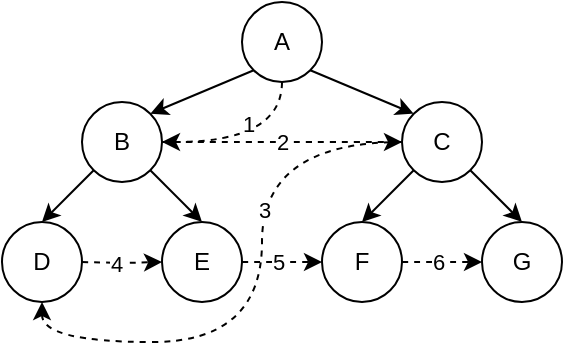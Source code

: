 <mxfile version="17.4.5" type="github">
  <diagram id="C5RBs43oDa-KdzZeNtuy" name="Page-1">
    <mxGraphModel dx="1425" dy="754" grid="1" gridSize="10" guides="1" tooltips="1" connect="1" arrows="1" fold="1" page="1" pageScale="1" pageWidth="827" pageHeight="1169" math="0" shadow="0">
      <root>
        <mxCell id="WIyWlLk6GJQsqaUBKTNV-0" />
        <mxCell id="WIyWlLk6GJQsqaUBKTNV-1" parent="WIyWlLk6GJQsqaUBKTNV-0" />
        <mxCell id="jxAD8Us3ku82dOYJ0_AQ-14" style="rounded=0;orthogonalLoop=1;jettySize=auto;html=1;exitX=0;exitY=1;exitDx=0;exitDy=0;entryX=1;entryY=0;entryDx=0;entryDy=0;" edge="1" parent="WIyWlLk6GJQsqaUBKTNV-1" source="jxAD8Us3ku82dOYJ0_AQ-0" target="jxAD8Us3ku82dOYJ0_AQ-7">
          <mxGeometry relative="1" as="geometry" />
        </mxCell>
        <mxCell id="jxAD8Us3ku82dOYJ0_AQ-30" style="edgeStyle=orthogonalEdgeStyle;curved=1;rounded=0;orthogonalLoop=1;jettySize=auto;html=1;exitX=0.5;exitY=1;exitDx=0;exitDy=0;entryX=1;entryY=0.5;entryDx=0;entryDy=0;dashed=1;" edge="1" parent="WIyWlLk6GJQsqaUBKTNV-1" source="jxAD8Us3ku82dOYJ0_AQ-0" target="jxAD8Us3ku82dOYJ0_AQ-7">
          <mxGeometry relative="1" as="geometry" />
        </mxCell>
        <mxCell id="jxAD8Us3ku82dOYJ0_AQ-33" value="1" style="edgeLabel;html=1;align=center;verticalAlign=middle;resizable=0;points=[];" vertex="1" connectable="0" parent="jxAD8Us3ku82dOYJ0_AQ-30">
          <mxGeometry x="-0.578" y="-10" relative="1" as="geometry">
            <mxPoint x="-7" y="2" as="offset" />
          </mxGeometry>
        </mxCell>
        <mxCell id="jxAD8Us3ku82dOYJ0_AQ-0" value="A" style="ellipse;whiteSpace=wrap;html=1;aspect=fixed;" vertex="1" parent="WIyWlLk6GJQsqaUBKTNV-1">
          <mxGeometry x="360" y="30" width="40" height="40" as="geometry" />
        </mxCell>
        <mxCell id="jxAD8Us3ku82dOYJ0_AQ-15" style="edgeStyle=none;rounded=0;orthogonalLoop=1;jettySize=auto;html=1;exitX=0;exitY=1;exitDx=0;exitDy=0;entryX=0.5;entryY=0;entryDx=0;entryDy=0;" edge="1" parent="WIyWlLk6GJQsqaUBKTNV-1" source="jxAD8Us3ku82dOYJ0_AQ-7" target="jxAD8Us3ku82dOYJ0_AQ-9">
          <mxGeometry relative="1" as="geometry" />
        </mxCell>
        <mxCell id="jxAD8Us3ku82dOYJ0_AQ-16" style="edgeStyle=none;rounded=0;orthogonalLoop=1;jettySize=auto;html=1;exitX=1;exitY=1;exitDx=0;exitDy=0;entryX=0.5;entryY=0;entryDx=0;entryDy=0;" edge="1" parent="WIyWlLk6GJQsqaUBKTNV-1" source="jxAD8Us3ku82dOYJ0_AQ-7" target="jxAD8Us3ku82dOYJ0_AQ-10">
          <mxGeometry relative="1" as="geometry" />
        </mxCell>
        <mxCell id="jxAD8Us3ku82dOYJ0_AQ-31" style="edgeStyle=orthogonalEdgeStyle;curved=1;rounded=0;orthogonalLoop=1;jettySize=auto;html=1;exitX=1;exitY=0.5;exitDx=0;exitDy=0;entryX=0;entryY=0.5;entryDx=0;entryDy=0;dashed=1;" edge="1" parent="WIyWlLk6GJQsqaUBKTNV-1" source="jxAD8Us3ku82dOYJ0_AQ-7" target="jxAD8Us3ku82dOYJ0_AQ-8">
          <mxGeometry relative="1" as="geometry" />
        </mxCell>
        <mxCell id="jxAD8Us3ku82dOYJ0_AQ-34" value="2" style="edgeLabel;html=1;align=center;verticalAlign=middle;resizable=0;points=[];" vertex="1" connectable="0" parent="jxAD8Us3ku82dOYJ0_AQ-31">
          <mxGeometry x="0.176" relative="1" as="geometry">
            <mxPoint x="-11" as="offset" />
          </mxGeometry>
        </mxCell>
        <mxCell id="jxAD8Us3ku82dOYJ0_AQ-7" value="B" style="ellipse;whiteSpace=wrap;html=1;aspect=fixed;" vertex="1" parent="WIyWlLk6GJQsqaUBKTNV-1">
          <mxGeometry x="280" y="80" width="40" height="40" as="geometry" />
        </mxCell>
        <mxCell id="jxAD8Us3ku82dOYJ0_AQ-17" style="edgeStyle=none;rounded=0;orthogonalLoop=1;jettySize=auto;html=1;exitX=0;exitY=1;exitDx=0;exitDy=0;entryX=0.5;entryY=0;entryDx=0;entryDy=0;" edge="1" parent="WIyWlLk6GJQsqaUBKTNV-1" source="jxAD8Us3ku82dOYJ0_AQ-8" target="jxAD8Us3ku82dOYJ0_AQ-11">
          <mxGeometry relative="1" as="geometry" />
        </mxCell>
        <mxCell id="jxAD8Us3ku82dOYJ0_AQ-18" style="edgeStyle=none;rounded=0;orthogonalLoop=1;jettySize=auto;html=1;exitX=1;exitY=1;exitDx=0;exitDy=0;entryX=0.5;entryY=0;entryDx=0;entryDy=0;" edge="1" parent="WIyWlLk6GJQsqaUBKTNV-1" source="jxAD8Us3ku82dOYJ0_AQ-8" target="jxAD8Us3ku82dOYJ0_AQ-12">
          <mxGeometry relative="1" as="geometry" />
        </mxCell>
        <mxCell id="jxAD8Us3ku82dOYJ0_AQ-32" style="edgeStyle=orthogonalEdgeStyle;curved=1;rounded=0;orthogonalLoop=1;jettySize=auto;html=1;exitX=0;exitY=0.5;exitDx=0;exitDy=0;entryX=0.5;entryY=1;entryDx=0;entryDy=0;dashed=1;" edge="1" parent="WIyWlLk6GJQsqaUBKTNV-1" source="jxAD8Us3ku82dOYJ0_AQ-8" target="jxAD8Us3ku82dOYJ0_AQ-9">
          <mxGeometry relative="1" as="geometry">
            <Array as="points">
              <mxPoint x="370" y="100" />
              <mxPoint x="370" y="200" />
              <mxPoint x="260" y="200" />
            </Array>
          </mxGeometry>
        </mxCell>
        <mxCell id="jxAD8Us3ku82dOYJ0_AQ-35" value="3" style="edgeLabel;html=1;align=center;verticalAlign=middle;resizable=0;points=[];" vertex="1" connectable="0" parent="jxAD8Us3ku82dOYJ0_AQ-32">
          <mxGeometry x="-0.324" y="4" relative="1" as="geometry">
            <mxPoint x="-3" y="2" as="offset" />
          </mxGeometry>
        </mxCell>
        <mxCell id="jxAD8Us3ku82dOYJ0_AQ-8" value="C" style="ellipse;whiteSpace=wrap;html=1;aspect=fixed;" vertex="1" parent="WIyWlLk6GJQsqaUBKTNV-1">
          <mxGeometry x="440" y="80" width="40" height="40" as="geometry" />
        </mxCell>
        <mxCell id="jxAD8Us3ku82dOYJ0_AQ-36" style="edgeStyle=orthogonalEdgeStyle;curved=1;rounded=0;orthogonalLoop=1;jettySize=auto;html=1;exitX=1;exitY=0.5;exitDx=0;exitDy=0;entryX=0;entryY=0.5;entryDx=0;entryDy=0;dashed=1;" edge="1" parent="WIyWlLk6GJQsqaUBKTNV-1">
          <mxGeometry relative="1" as="geometry">
            <mxPoint x="280" y="160" as="sourcePoint" />
            <mxPoint x="320" y="160" as="targetPoint" />
          </mxGeometry>
        </mxCell>
        <mxCell id="jxAD8Us3ku82dOYJ0_AQ-37" value="4" style="edgeLabel;html=1;align=center;verticalAlign=middle;resizable=0;points=[];" vertex="1" connectable="0" parent="jxAD8Us3ku82dOYJ0_AQ-36">
          <mxGeometry x="0.3" relative="1" as="geometry">
            <mxPoint x="-9" as="offset" />
          </mxGeometry>
        </mxCell>
        <mxCell id="jxAD8Us3ku82dOYJ0_AQ-9" value="D" style="ellipse;whiteSpace=wrap;html=1;aspect=fixed;" vertex="1" parent="WIyWlLk6GJQsqaUBKTNV-1">
          <mxGeometry x="240" y="140" width="40" height="40" as="geometry" />
        </mxCell>
        <mxCell id="jxAD8Us3ku82dOYJ0_AQ-38" style="edgeStyle=orthogonalEdgeStyle;curved=1;rounded=0;orthogonalLoop=1;jettySize=auto;html=1;exitX=1;exitY=0.5;exitDx=0;exitDy=0;entryX=0;entryY=0.5;entryDx=0;entryDy=0;dashed=1;" edge="1" parent="WIyWlLk6GJQsqaUBKTNV-1" source="jxAD8Us3ku82dOYJ0_AQ-10" target="jxAD8Us3ku82dOYJ0_AQ-11">
          <mxGeometry relative="1" as="geometry">
            <Array as="points">
              <mxPoint x="380" y="160" />
              <mxPoint x="380" y="160" />
            </Array>
          </mxGeometry>
        </mxCell>
        <mxCell id="jxAD8Us3ku82dOYJ0_AQ-39" value="5" style="edgeLabel;html=1;align=center;verticalAlign=middle;resizable=0;points=[];" vertex="1" connectable="0" parent="jxAD8Us3ku82dOYJ0_AQ-38">
          <mxGeometry x="0.283" y="1" relative="1" as="geometry">
            <mxPoint x="-8" y="1" as="offset" />
          </mxGeometry>
        </mxCell>
        <mxCell id="jxAD8Us3ku82dOYJ0_AQ-10" value="E" style="ellipse;whiteSpace=wrap;html=1;aspect=fixed;" vertex="1" parent="WIyWlLk6GJQsqaUBKTNV-1">
          <mxGeometry x="320" y="140" width="40" height="40" as="geometry" />
        </mxCell>
        <mxCell id="jxAD8Us3ku82dOYJ0_AQ-40" style="edgeStyle=orthogonalEdgeStyle;curved=1;rounded=0;orthogonalLoop=1;jettySize=auto;html=1;exitX=1;exitY=0.5;exitDx=0;exitDy=0;entryX=0;entryY=0.5;entryDx=0;entryDy=0;dashed=1;" edge="1" parent="WIyWlLk6GJQsqaUBKTNV-1" source="jxAD8Us3ku82dOYJ0_AQ-11" target="jxAD8Us3ku82dOYJ0_AQ-12">
          <mxGeometry relative="1" as="geometry">
            <Array as="points">
              <mxPoint x="460" y="160" />
              <mxPoint x="460" y="160" />
            </Array>
          </mxGeometry>
        </mxCell>
        <mxCell id="jxAD8Us3ku82dOYJ0_AQ-42" value="6" style="edgeLabel;html=1;align=center;verticalAlign=middle;resizable=0;points=[];" vertex="1" connectable="0" parent="jxAD8Us3ku82dOYJ0_AQ-40">
          <mxGeometry x="0.3" y="-1" relative="1" as="geometry">
            <mxPoint x="-8" y="-1" as="offset" />
          </mxGeometry>
        </mxCell>
        <mxCell id="jxAD8Us3ku82dOYJ0_AQ-11" value="F" style="ellipse;whiteSpace=wrap;html=1;aspect=fixed;" vertex="1" parent="WIyWlLk6GJQsqaUBKTNV-1">
          <mxGeometry x="400" y="140" width="40" height="40" as="geometry" />
        </mxCell>
        <mxCell id="jxAD8Us3ku82dOYJ0_AQ-12" value="G" style="ellipse;whiteSpace=wrap;html=1;aspect=fixed;" vertex="1" parent="WIyWlLk6GJQsqaUBKTNV-1">
          <mxGeometry x="480" y="140" width="40" height="40" as="geometry" />
        </mxCell>
        <mxCell id="jxAD8Us3ku82dOYJ0_AQ-13" value="" style="endArrow=classic;html=1;rounded=0;entryX=0;entryY=0;entryDx=0;entryDy=0;exitX=1;exitY=1;exitDx=0;exitDy=0;" edge="1" parent="WIyWlLk6GJQsqaUBKTNV-1" source="jxAD8Us3ku82dOYJ0_AQ-0" target="jxAD8Us3ku82dOYJ0_AQ-8">
          <mxGeometry width="50" height="50" relative="1" as="geometry">
            <mxPoint x="400" y="50" as="sourcePoint" />
            <mxPoint x="430" y="100" as="targetPoint" />
            <Array as="points" />
          </mxGeometry>
        </mxCell>
      </root>
    </mxGraphModel>
  </diagram>
</mxfile>

